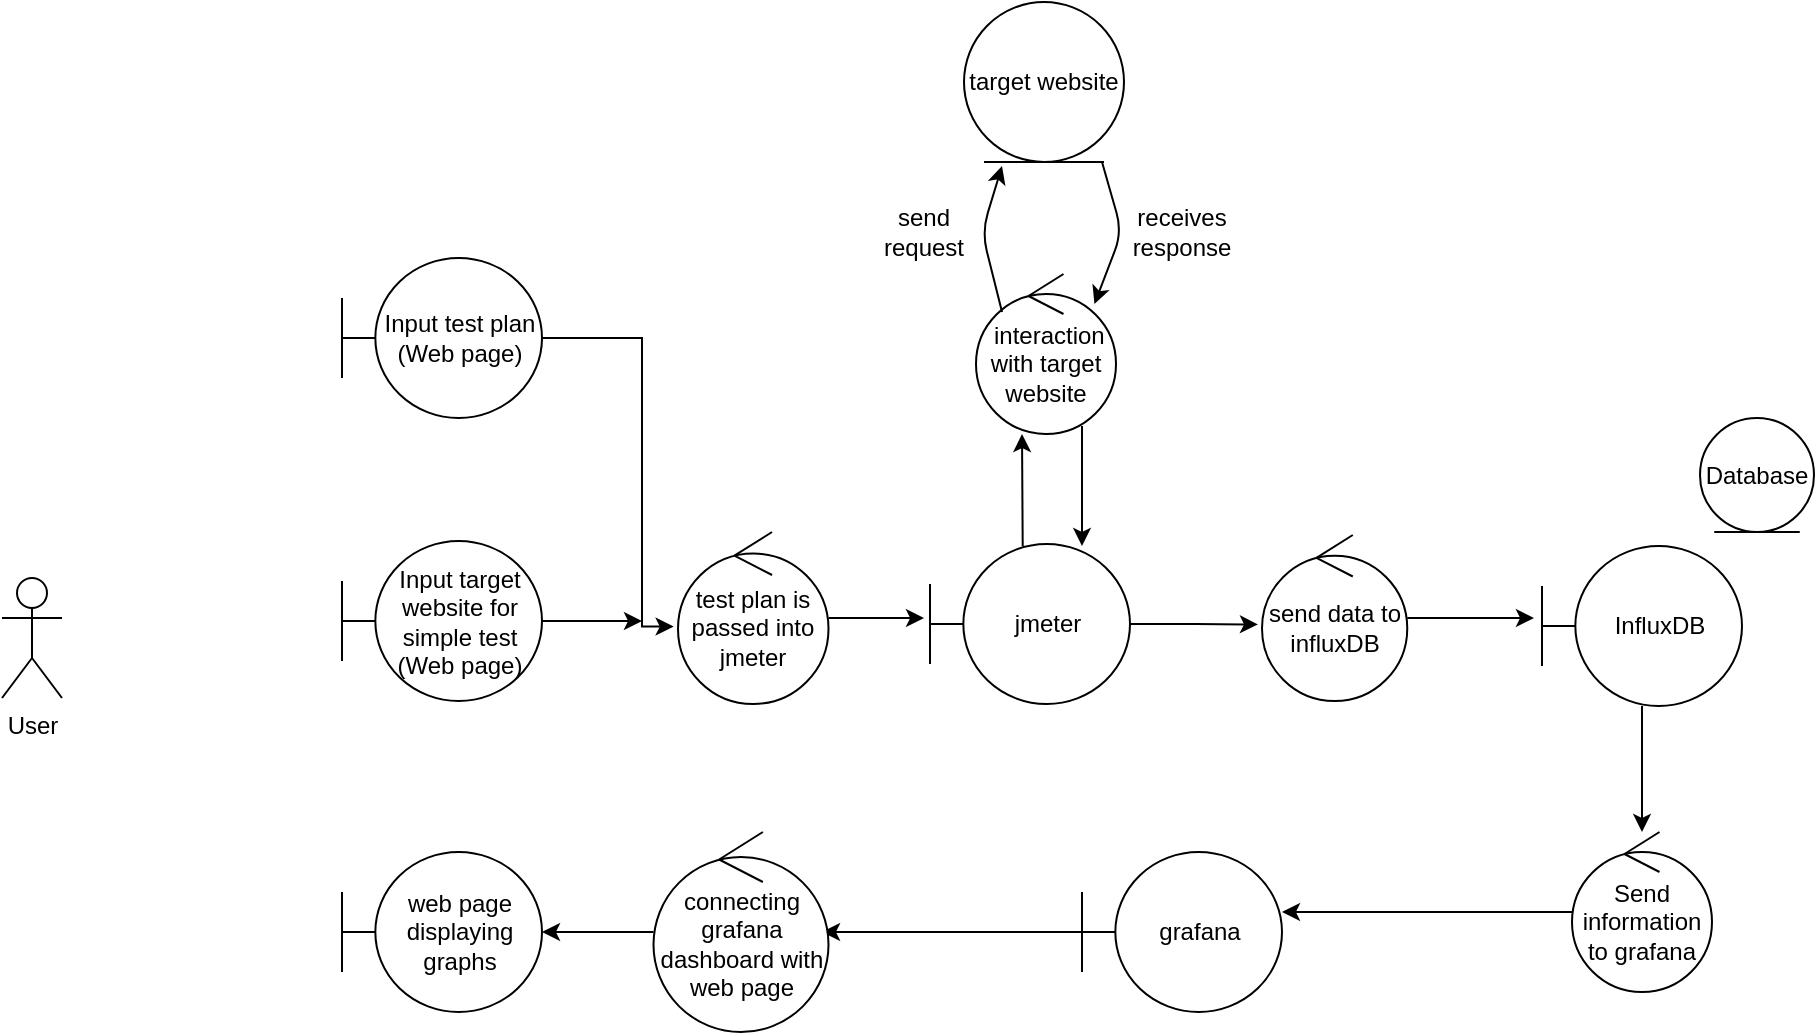 <mxfile version="14.4.2" type="device"><diagram id="xoMiAqfZYIaknGoz-l7o" name="Page-1"><mxGraphModel dx="1422" dy="800" grid="1" gridSize="10" guides="1" tooltips="1" connect="1" arrows="1" fold="1" page="1" pageScale="1" pageWidth="827" pageHeight="1169" math="0" shadow="0"><root><mxCell id="0"/><mxCell id="1" parent="0"/><mxCell id="yoQX8hBWS-l_9_-kdUpz-1" value="User&lt;br&gt;" style="shape=umlActor;verticalLabelPosition=bottom;verticalAlign=top;html=1;outlineConnect=0;" parent="1" vertex="1"><mxGeometry x="30" y="393" width="30" height="60" as="geometry"/></mxCell><mxCell id="7cqa39EQ4EjSty8dnZ7M-2" style="edgeStyle=orthogonalEdgeStyle;rounded=0;orthogonalLoop=1;jettySize=auto;html=1;entryX=-0.029;entryY=0.55;entryDx=0;entryDy=0;entryPerimeter=0;" parent="1" source="yoQX8hBWS-l_9_-kdUpz-3" target="7cqa39EQ4EjSty8dnZ7M-1" edge="1"><mxGeometry relative="1" as="geometry"><Array as="points"><mxPoint x="350" y="273"/><mxPoint x="350" y="417"/></Array></mxGeometry></mxCell><mxCell id="yoQX8hBWS-l_9_-kdUpz-3" value="Input test plan&lt;br&gt;(Web page)" style="shape=umlBoundary;whiteSpace=wrap;html=1;" parent="1" vertex="1"><mxGeometry x="200" y="233" width="100" height="80" as="geometry"/></mxCell><mxCell id="7cqa39EQ4EjSty8dnZ7M-6" style="edgeStyle=orthogonalEdgeStyle;rounded=0;orthogonalLoop=1;jettySize=auto;html=1;entryX=-0.03;entryY=0.463;entryDx=0;entryDy=0;entryPerimeter=0;" parent="1" source="7cqa39EQ4EjSty8dnZ7M-1" target="7cqa39EQ4EjSty8dnZ7M-4" edge="1"><mxGeometry relative="1" as="geometry"/></mxCell><mxCell id="7cqa39EQ4EjSty8dnZ7M-1" value="test plan is passed into jmeter" style="ellipse;shape=umlControl;whiteSpace=wrap;html=1;" parent="1" vertex="1"><mxGeometry x="368" y="370" width="75.25" height="86" as="geometry"/></mxCell><mxCell id="7cqa39EQ4EjSty8dnZ7M-25" style="edgeStyle=orthogonalEdgeStyle;rounded=0;orthogonalLoop=1;jettySize=auto;html=1;entryX=-0.028;entryY=0.539;entryDx=0;entryDy=0;entryPerimeter=0;" parent="1" source="7cqa39EQ4EjSty8dnZ7M-4" target="7cqa39EQ4EjSty8dnZ7M-24" edge="1"><mxGeometry relative="1" as="geometry"/></mxCell><mxCell id="7cqa39EQ4EjSty8dnZ7M-4" value="jmeter" style="shape=umlBoundary;whiteSpace=wrap;html=1;" parent="1" vertex="1"><mxGeometry x="494" y="376" width="100" height="80" as="geometry"/></mxCell><mxCell id="7cqa39EQ4EjSty8dnZ7M-7" value="&amp;nbsp;interaction with target website" style="ellipse;shape=umlControl;whiteSpace=wrap;html=1;" parent="1" vertex="1"><mxGeometry x="517" y="241" width="70" height="80" as="geometry"/></mxCell><mxCell id="7cqa39EQ4EjSty8dnZ7M-9" value="target website" style="ellipse;shape=umlEntity;whiteSpace=wrap;html=1;" parent="1" vertex="1"><mxGeometry x="511" y="105" width="80" height="80" as="geometry"/></mxCell><mxCell id="7cqa39EQ4EjSty8dnZ7M-14" value="" style="endArrow=classic;html=1;entryX=0.846;entryY=0.188;entryDx=0;entryDy=0;entryPerimeter=0;" parent="1" target="7cqa39EQ4EjSty8dnZ7M-7" edge="1"><mxGeometry width="50" height="50" relative="1" as="geometry"><mxPoint x="580" y="185" as="sourcePoint"/><mxPoint x="580" y="245" as="targetPoint"/><Array as="points"><mxPoint x="590" y="220"/></Array></mxGeometry></mxCell><mxCell id="7cqa39EQ4EjSty8dnZ7M-15" value="" style="endArrow=classic;html=1;exitX=0.186;exitY=0.238;exitDx=0;exitDy=0;exitPerimeter=0;" parent="1" source="7cqa39EQ4EjSty8dnZ7M-7" edge="1"><mxGeometry width="50" height="50" relative="1" as="geometry"><mxPoint x="530" y="241" as="sourcePoint"/><mxPoint x="530" y="187" as="targetPoint"/><Array as="points"><mxPoint x="520" y="220"/></Array></mxGeometry></mxCell><mxCell id="7cqa39EQ4EjSty8dnZ7M-19" value="send request" style="text;html=1;strokeColor=none;fillColor=none;align=center;verticalAlign=middle;whiteSpace=wrap;rounded=0;" parent="1" vertex="1"><mxGeometry x="471" y="210" width="40" height="20" as="geometry"/></mxCell><mxCell id="7cqa39EQ4EjSty8dnZ7M-20" value="" style="endArrow=classic;html=1;entryX=0.495;entryY=0.988;entryDx=0;entryDy=0;entryPerimeter=0;" parent="1" edge="1"><mxGeometry width="50" height="50" relative="1" as="geometry"><mxPoint x="540.35" y="377" as="sourcePoint"/><mxPoint x="540.0" y="321.04" as="targetPoint"/></mxGeometry></mxCell><mxCell id="7cqa39EQ4EjSty8dnZ7M-21" value="receives response" style="text;html=1;strokeColor=none;fillColor=none;align=center;verticalAlign=middle;whiteSpace=wrap;rounded=0;" parent="1" vertex="1"><mxGeometry x="600" y="210" width="40" height="20" as="geometry"/></mxCell><mxCell id="7cqa39EQ4EjSty8dnZ7M-23" value="" style="endArrow=classic;html=1;entryX=0.495;entryY=0.988;entryDx=0;entryDy=0;entryPerimeter=0;" parent="1" edge="1"><mxGeometry width="50" height="50" relative="1" as="geometry"><mxPoint x="570" y="316.96" as="sourcePoint"/><mxPoint x="570.0" y="377.0" as="targetPoint"/></mxGeometry></mxCell><mxCell id="7cqa39EQ4EjSty8dnZ7M-27" style="edgeStyle=orthogonalEdgeStyle;rounded=0;orthogonalLoop=1;jettySize=auto;html=1;entryX=-0.04;entryY=0.45;entryDx=0;entryDy=0;entryPerimeter=0;" parent="1" source="7cqa39EQ4EjSty8dnZ7M-24" target="7cqa39EQ4EjSty8dnZ7M-26" edge="1"><mxGeometry relative="1" as="geometry"/></mxCell><mxCell id="7cqa39EQ4EjSty8dnZ7M-24" value="send data to influxDB" style="ellipse;shape=umlControl;whiteSpace=wrap;html=1;" parent="1" vertex="1"><mxGeometry x="660" y="371.5" width="72.63" height="83" as="geometry"/></mxCell><mxCell id="7cqa39EQ4EjSty8dnZ7M-30" style="edgeStyle=orthogonalEdgeStyle;rounded=0;orthogonalLoop=1;jettySize=auto;html=1;entryX=0.5;entryY=0;entryDx=0;entryDy=0;entryPerimeter=0;" parent="1" source="7cqa39EQ4EjSty8dnZ7M-26" target="7cqa39EQ4EjSty8dnZ7M-29" edge="1"><mxGeometry relative="1" as="geometry"/></mxCell><mxCell id="7cqa39EQ4EjSty8dnZ7M-26" value="InfluxDB" style="shape=umlBoundary;whiteSpace=wrap;html=1;" parent="1" vertex="1"><mxGeometry x="800" y="377" width="100" height="80" as="geometry"/></mxCell><mxCell id="7cqa39EQ4EjSty8dnZ7M-28" value="Database" style="ellipse;shape=umlEntity;whiteSpace=wrap;html=1;" parent="1" vertex="1"><mxGeometry x="879" y="313" width="57" height="57" as="geometry"/></mxCell><mxCell id="7cqa39EQ4EjSty8dnZ7M-35" style="edgeStyle=orthogonalEdgeStyle;rounded=0;orthogonalLoop=1;jettySize=auto;html=1;entryX=1;entryY=0.375;entryDx=0;entryDy=0;entryPerimeter=0;" parent="1" source="7cqa39EQ4EjSty8dnZ7M-29" target="7cqa39EQ4EjSty8dnZ7M-34" edge="1"><mxGeometry relative="1" as="geometry"/></mxCell><mxCell id="7cqa39EQ4EjSty8dnZ7M-29" value="Send information to grafana" style="ellipse;shape=umlControl;whiteSpace=wrap;html=1;" parent="1" vertex="1"><mxGeometry x="815" y="520" width="70" height="80" as="geometry"/></mxCell><mxCell id="7cqa39EQ4EjSty8dnZ7M-37" style="edgeStyle=orthogonalEdgeStyle;rounded=0;orthogonalLoop=1;jettySize=auto;html=1;entryX=0.963;entryY=0.5;entryDx=0;entryDy=0;entryPerimeter=0;" parent="1" source="7cqa39EQ4EjSty8dnZ7M-34" target="7cqa39EQ4EjSty8dnZ7M-38" edge="1"><mxGeometry relative="1" as="geometry"><mxPoint x="480" y="570" as="targetPoint"/></mxGeometry></mxCell><mxCell id="7cqa39EQ4EjSty8dnZ7M-34" value="grafana" style="shape=umlBoundary;whiteSpace=wrap;html=1;" parent="1" vertex="1"><mxGeometry x="570" y="530" width="100" height="80" as="geometry"/></mxCell><mxCell id="7cqa39EQ4EjSty8dnZ7M-36" value="web page displaying graphs" style="shape=umlBoundary;whiteSpace=wrap;html=1;" parent="1" vertex="1"><mxGeometry x="200" y="530" width="100" height="80" as="geometry"/></mxCell><mxCell id="7cqa39EQ4EjSty8dnZ7M-39" style="edgeStyle=orthogonalEdgeStyle;rounded=0;orthogonalLoop=1;jettySize=auto;html=1;entryX=1;entryY=0.5;entryDx=0;entryDy=0;entryPerimeter=0;" parent="1" source="7cqa39EQ4EjSty8dnZ7M-38" target="7cqa39EQ4EjSty8dnZ7M-36" edge="1"><mxGeometry relative="1" as="geometry"/></mxCell><mxCell id="7cqa39EQ4EjSty8dnZ7M-38" value="connecting grafana dashboard with web page" style="ellipse;shape=umlControl;whiteSpace=wrap;html=1;" parent="1" vertex="1"><mxGeometry x="355.75" y="520" width="87.5" height="100" as="geometry"/></mxCell><mxCell id="8Iyyj5VHxGveHygVuKlV-3" style="edgeStyle=orthogonalEdgeStyle;rounded=0;orthogonalLoop=1;jettySize=auto;html=1;" edge="1" parent="1" source="8Iyyj5VHxGveHygVuKlV-1"><mxGeometry relative="1" as="geometry"><mxPoint x="350" y="414.5" as="targetPoint"/></mxGeometry></mxCell><mxCell id="8Iyyj5VHxGveHygVuKlV-1" value="Input target website for simple test&lt;br&gt;(Web page)" style="shape=umlBoundary;whiteSpace=wrap;html=1;" vertex="1" parent="1"><mxGeometry x="200" y="374.5" width="100" height="80" as="geometry"/></mxCell></root></mxGraphModel></diagram></mxfile>